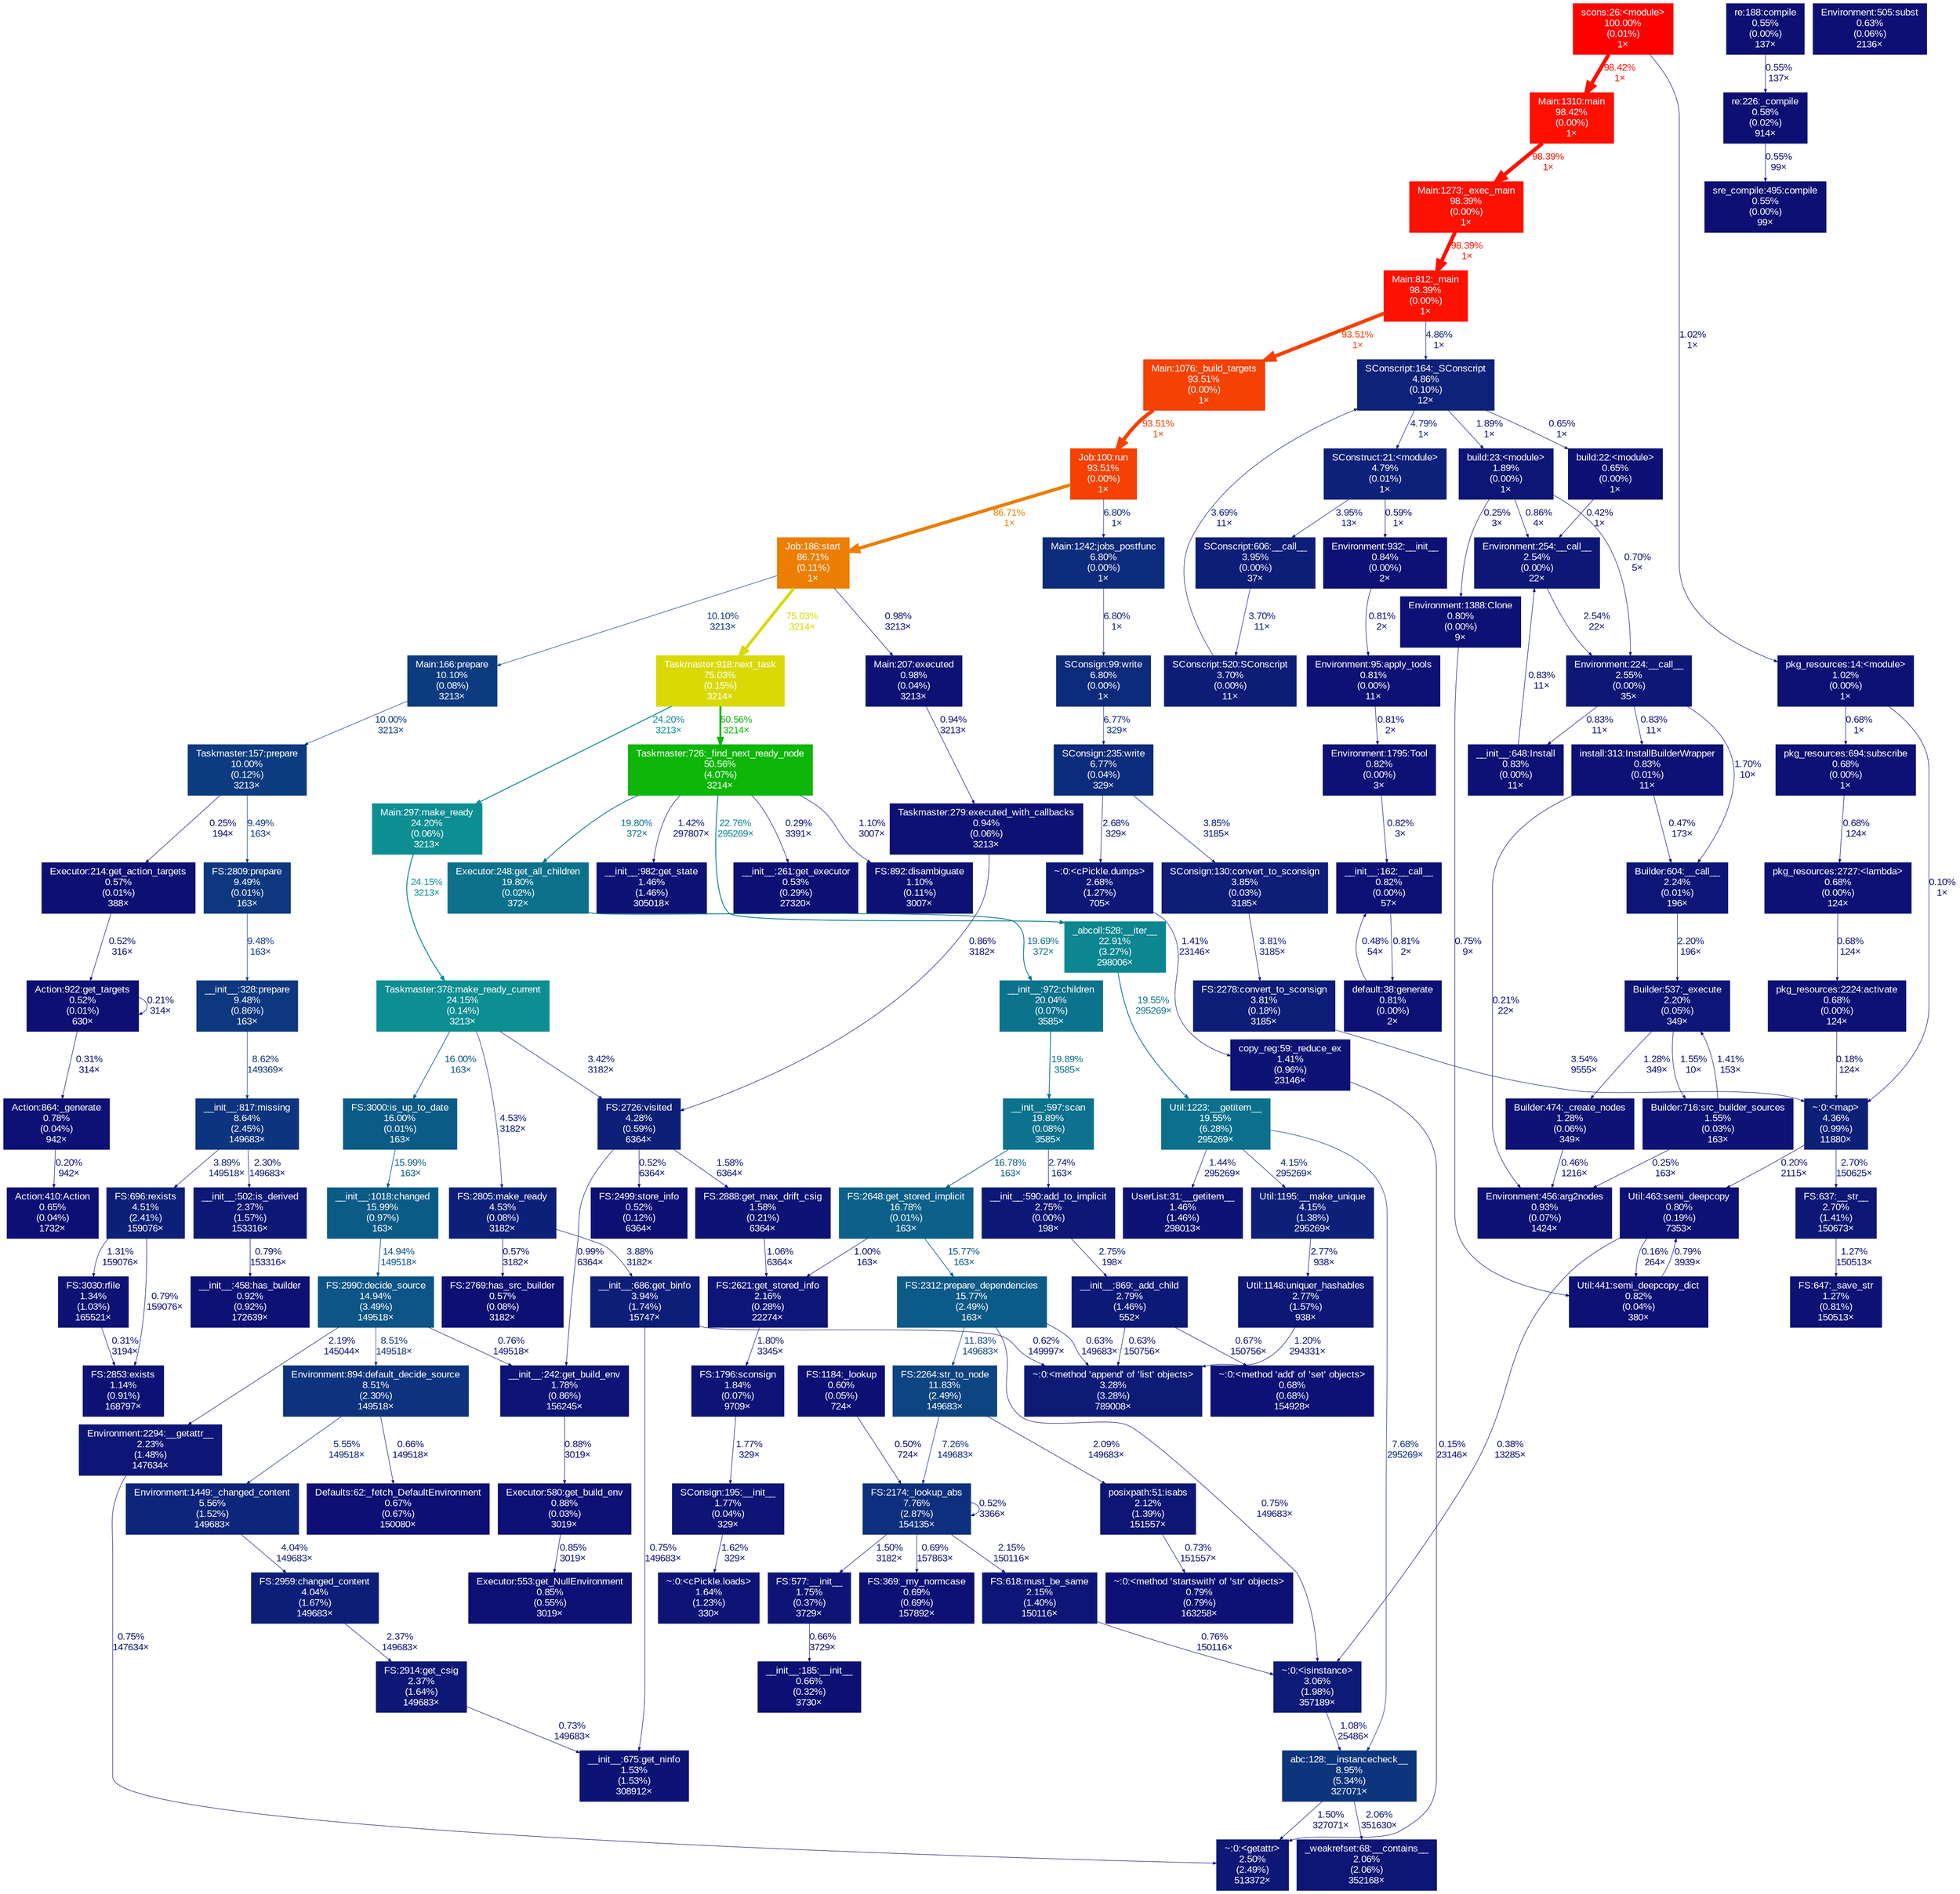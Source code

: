 digraph {
	graph [ranksep=0.25, fontname=Arial, nodesep=0.125];
	node [fontname=Arial, style=filled, height=0, width=0, shape=box, fontcolor=white];
	edge [fontname=Arial];
	0 [color="#0d2f7d", fontcolor="#ffffff", fontsize="10.00", label="FS:2174:_lookup_abs\n7.76%\n(2.87%)\n154135×"];
	0 -> 0 [color="#0d0f73", label="0.52%\n3366×", arrowsize="0.35", fontsize="10.00", fontcolor="#0d0f73", labeldistance="0.50", penwidth="0.50"];
	0 -> 337 [color="#0d1074", label="0.69%\n157863×", arrowsize="0.35", fontsize="10.00", fontcolor="#0d1074", labeldistance="0.50", penwidth="0.50"];
	0 -> 410 [color="#0d1676", label="2.15%\n150116×", arrowsize="0.35", fontsize="10.00", fontcolor="#0d1676", labeldistance="0.50", penwidth="0.50"];
	0 -> 731 [color="#0d1375", label="1.50%\n3182×", arrowsize="0.35", fontsize="10.00", fontcolor="#0d1375", labeldistance="0.50", penwidth="0.50"];
	1 [color="#0d0f74", fontcolor="#ffffff", fontsize="10.00", label="FS:1184:_lookup\n0.60%\n(0.05%)\n724×"];
	1 -> 0 [color="#0d0f73", label="0.50%\n724×", arrowsize="0.35", fontsize="10.00", fontcolor="#0d0f73", labeldistance="0.50", penwidth="0.50"];
	2 [color="#0d4482", fontcolor="#ffffff", fontsize="10.00", label="FS:2264:str_to_node\n11.83%\n(2.49%)\n149683×"];
	2 -> 0 [color="#0d2d7c", label="7.26%\n149683×", arrowsize="0.35", fontsize="10.00", fontcolor="#0d2d7c", labeldistance="0.50", penwidth="0.50"];
	2 -> 1456 [color="#0d1575", label="2.09%\n149683×", arrowsize="0.35", fontsize="10.00", fontcolor="#0d1575", labeldistance="0.50", penwidth="0.50"];
	4 [color="#0db609", fontcolor="#ffffff", fontsize="10.00", label="Taskmaster:726:_find_next_ready_node\n50.56%\n(4.07%)\n3214×"];
	4 -> 226 [color="#0d0e73", label="0.29%\n3391×", arrowsize="0.35", fontsize="10.00", fontcolor="#0d0e73", labeldistance="0.50", penwidth="0.50"];
	4 -> 848 [color="#0c8590", label="22.76%\n295269×", arrowsize="0.48", fontsize="10.00", fontcolor="#0c8590", labeldistance="0.91", penwidth="0.91"];
	4 -> 818 [color="#0c728c", label="19.80%\n372×", arrowsize="0.44", fontsize="10.00", fontcolor="#0c728c", labeldistance="0.79", penwidth="0.79"];
	4 -> 279 [color="#0d1174", label="1.10%\n3007×", arrowsize="0.35", fontsize="10.00", fontcolor="#0d1174", labeldistance="0.50", penwidth="0.50"];
	4 -> 799 [color="#0d1375", label="1.42%\n297807×", arrowsize="0.35", fontsize="10.00", fontcolor="#0d1375", labeldistance="0.50", penwidth="0.50"];
	16 [color="#0d1676", fontcolor="#ffffff", fontsize="10.00", label="Builder:537:_execute\n2.20%\n(0.05%)\n349×"];
	16 -> 197 [color="#0d1375", label="1.55%\n10×", arrowsize="0.35", fontsize="10.00", fontcolor="#0d1375", labeldistance="0.50", penwidth="0.50"];
	16 -> 18 [color="#0d1274", label="1.28%\n349×", arrowsize="0.35", fontsize="10.00", fontcolor="#0d1274", labeldistance="0.50", penwidth="0.50"];
	18 [color="#0d1274", fontcolor="#ffffff", fontsize="10.00", label="Builder:474:_create_nodes\n1.28%\n(0.06%)\n349×"];
	18 -> 209 [color="#0d0f73", label="0.46%\n1216×", arrowsize="0.35", fontsize="10.00", fontcolor="#0d0f73", labeldistance="0.50", penwidth="0.50"];
	81 [color="#fd1100", fontcolor="#ffffff", fontsize="10.00", label="Main:812:_main\n98.39%\n(0.00%)\n1×"];
	81 -> 159 [color="#0d2279", label="4.86%\n1×", arrowsize="0.35", fontsize="10.00", fontcolor="#0d2279", labeldistance="0.50", penwidth="0.50"];
	81 -> 502 [color="#f54102", label="93.51%\n1×", arrowsize="0.97", fontsize="10.00", fontcolor="#f54102", labeldistance="3.74", penwidth="3.74"];
	97 [color="#0d1074", fontcolor="#ffffff", fontsize="10.00", label="Util:463:semi_deepcopy\n0.80%\n(0.19%)\n7353×"];
	97 -> 935 [color="#0d0d73", label="0.16%\n264×", arrowsize="0.35", fontsize="10.00", fontcolor="#0d0d73", labeldistance="0.50", penwidth="0.50"];
	97 -> 395 [color="#0d0e73", label="0.38%\n13285×", arrowsize="0.35", fontsize="10.00", fontcolor="#0d0e73", labeldistance="0.50", penwidth="0.50"];
	119 [color="#fd1000", fontcolor="#ffffff", fontsize="10.00", label="Main:1310:main\n98.42%\n(0.00%)\n1×"];
	119 -> 417 [color="#fd1100", label="98.39%\n1×", arrowsize="0.99", fontsize="10.00", fontcolor="#fd1100", labeldistance="3.94", penwidth="3.94"];
	131 [color="#0d1e78", fontcolor="#ffffff", fontsize="10.00", label="__init__:686:get_binfo\n3.94%\n(1.74%)\n15747×"];
	131 -> 334 [color="#0d1074", label="0.75%\n149683×", arrowsize="0.35", fontsize="10.00", fontcolor="#0d1074", labeldistance="0.50", penwidth="0.50"];
	131 -> 1525 [color="#0d0f74", label="0.62%\n149997×", arrowsize="0.35", fontsize="10.00", fontcolor="#0d0f74", labeldistance="0.50", penwidth="0.50"];
	133 [color="#0d0f73", fontcolor="#ffffff", fontsize="10.00", label="sre_compile:495:compile\n0.55%\n(0.00%)\n99×"];
	142 [color="#0d2179", fontcolor="#ffffff", fontsize="10.00", label="SConstruct:21:<module>\n4.79%\n(0.01%)\n1×"];
	142 -> 575 [color="#0d1e78", label="3.95%\n13×", arrowsize="0.35", fontsize="10.00", fontcolor="#0d1e78", labeldistance="0.50", penwidth="0.50"];
	142 -> 582 [color="#0d0f73", label="0.59%\n1×", arrowsize="0.35", fontsize="10.00", fontcolor="#0d0f73", labeldistance="0.50", penwidth="0.50"];
	151 [color="#0d1e78", fontcolor="#ffffff", fontsize="10.00", label="FS:2959:changed_content\n4.04%\n(1.67%)\n149683×"];
	151 -> 948 [color="#0d1776", label="2.37%\n149683×", arrowsize="0.35", fontsize="10.00", fontcolor="#0d1776", labeldistance="0.50", penwidth="0.50"];
	152 [color="#0d257a", fontcolor="#ffffff", fontsize="10.00", label="Environment:1449:_changed_content\n5.56%\n(1.52%)\n149683×"];
	152 -> 151 [color="#0d1e78", label="4.04%\n149683×", arrowsize="0.35", fontsize="10.00", fontcolor="#0d1e78", labeldistance="0.50", penwidth="0.50"];
	155 [color="#0d1074", fontcolor="#ffffff", fontsize="10.00", label="__init__:162:__call__\n0.82%\n(0.00%)\n57×"];
	155 -> 1044 [color="#0d1074", label="0.81%\n2×", arrowsize="0.35", fontsize="10.00", fontcolor="#0d1074", labeldistance="0.50", penwidth="0.50"];
	159 [color="#0d2279", fontcolor="#ffffff", fontsize="10.00", label="SConscript:164:_SConscript\n4.86%\n(0.10%)\n12×"];
	159 -> 142 [color="#0d2179", label="4.79%\n1×", arrowsize="0.35", fontsize="10.00", fontcolor="#0d2179", labeldistance="0.50", penwidth="0.50"];
	159 -> 298 [color="#0d0f74", label="0.65%\n1×", arrowsize="0.35", fontsize="10.00", fontcolor="#0d0f74", labeldistance="0.50", penwidth="0.50"];
	159 -> 312 [color="#0d1575", label="1.89%\n1×", arrowsize="0.35", fontsize="10.00", fontcolor="#0d1575", labeldistance="0.50", penwidth="0.50"];
	183 [color="#0d1174", fontcolor="#ffffff", fontsize="10.00", label="__init__:458:has_builder\n0.92%\n(0.92%)\n172639×"];
	186 [color="#0c8e92", fontcolor="#ffffff", fontsize="10.00", label="Taskmaster:378:make_ready_current\n24.15%\n(0.14%)\n3213×"];
	186 -> 840 [color="#0c5b87", label="16.00%\n163×", arrowsize="0.40", fontsize="10.00", fontcolor="#0c5b87", labeldistance="0.64", penwidth="0.64"];
	186 -> 746 [color="#0d2079", label="4.53%\n3182×", arrowsize="0.35", fontsize="10.00", fontcolor="#0d2079", labeldistance="0.50", penwidth="0.50"];
	186 -> 187 [color="#0d1b77", label="3.42%\n3182×", arrowsize="0.35", fontsize="10.00", fontcolor="#0d1b77", labeldistance="0.50", penwidth="0.50"];
	187 [color="#0d1f78", fontcolor="#ffffff", fontsize="10.00", label="FS:2726:visited\n4.28%\n(0.59%)\n6364×"];
	187 -> 227 [color="#0d1174", label="0.99%\n6364×", arrowsize="0.35", fontsize="10.00", fontcolor="#0d1174", labeldistance="0.50", penwidth="0.50"];
	187 -> 625 [color="#0d1375", label="1.58%\n6364×", arrowsize="0.35", fontsize="10.00", fontcolor="#0d1375", labeldistance="0.50", penwidth="0.50"];
	187 -> 668 [color="#0d0f73", label="0.52%\n6364×", arrowsize="0.35", fontsize="10.00", fontcolor="#0d0f73", labeldistance="0.50", penwidth="0.50"];
	188 [color="#0c728d", fontcolor="#ffffff", fontsize="10.00", label="__init__:597:scan\n19.89%\n(0.08%)\n3585×"];
	188 -> 682 [color="#0c6089", label="16.78%\n163×", arrowsize="0.41", fontsize="10.00", fontcolor="#0c6089", labeldistance="0.67", penwidth="0.67"];
	188 -> 854 [color="#0d1876", label="2.74%\n163×", arrowsize="0.35", fontsize="10.00", fontcolor="#0d1876", labeldistance="0.50", penwidth="0.50"];
	189 [color="#0d1776", fontcolor="#ffffff", fontsize="10.00", label="__init__:502:is_derived\n2.37%\n(1.57%)\n153316×"];
	189 -> 183 [color="#0d1074", label="0.79%\n153316×", arrowsize="0.35", fontsize="10.00", fontcolor="#0d1074", labeldistance="0.50", penwidth="0.50"];
	190 [color="#0c5b87", fontcolor="#ffffff", fontsize="10.00", label="__init__:1018:changed\n15.99%\n(0.97%)\n163×"];
	190 -> 268 [color="#0c5586", label="14.94%\n149518×", arrowsize="0.39", fontsize="10.00", fontcolor="#0c5586", labeldistance="0.60", penwidth="0.60"];
	191 [color="#0d1174", fontcolor="#ffffff", fontsize="10.00", label="Main:207:executed\n0.98%\n(0.04%)\n3213×"];
	191 -> 759 [color="#0d1174", label="0.94%\n3213×", arrowsize="0.35", fontsize="10.00", fontcolor="#0d1174", labeldistance="0.50", penwidth="0.50"];
	197 [color="#0d1375", fontcolor="#ffffff", fontsize="10.00", label="Builder:716:src_builder_sources\n1.55%\n(0.03%)\n163×"];
	197 -> 16 [color="#0d1375", label="1.41%\n153×", arrowsize="0.35", fontsize="10.00", fontcolor="#0d1375", labeldistance="0.50", penwidth="0.50"];
	197 -> 209 [color="#0d0e73", label="0.25%\n163×", arrowsize="0.35", fontsize="10.00", fontcolor="#0d0e73", labeldistance="0.50", penwidth="0.50"];
	198 [color="#0c738d", fontcolor="#ffffff", fontsize="10.00", label="__init__:972:children\n20.04%\n(0.07%)\n3585×"];
	198 -> 188 [color="#0c728d", label="19.89%\n3585×", arrowsize="0.45", fontsize="10.00", fontcolor="#0c728d", labeldistance="0.80", penwidth="0.80"];
	201 [color="#0d2078", fontcolor="#ffffff", fontsize="10.00", label="~:0:<map>\n4.36%\n(0.99%)\n11880×"];
	201 -> 97 [color="#0d0e73", label="0.20%\n2115×", arrowsize="0.35", fontsize="10.00", fontcolor="#0d0e73", labeldistance="0.50", penwidth="0.50"];
	201 -> 555 [color="#0d1876", label="2.70%\n150625×", arrowsize="0.35", fontsize="10.00", fontcolor="#0d1876", labeldistance="0.50", penwidth="0.50"];
	208 [color="#0d1074", fontcolor="#ffffff", fontsize="10.00", label="install:313:InstallBuilderWrapper\n0.83%\n(0.01%)\n11×"];
	208 -> 209 [color="#0d0e73", label="0.21%\n22×", arrowsize="0.35", fontsize="10.00", fontcolor="#0d0e73", labeldistance="0.50", penwidth="0.50"];
	208 -> 700 [color="#0d0f73", label="0.47%\n173×", arrowsize="0.35", fontsize="10.00", fontcolor="#0d0f73", labeldistance="0.50", penwidth="0.50"];
	209 [color="#0d1174", fontcolor="#ffffff", fontsize="10.00", label="Environment:456:arg2nodes\n0.93%\n(0.07%)\n1424×"];
	225 [color="#0d1174", fontcolor="#ffffff", fontsize="10.00", label="pkg_resources:14:<module>\n1.02%\n(0.00%)\n1×"];
	225 -> 201 [color="#0d0d73", label="0.10%\n1×", arrowsize="0.35", fontsize="10.00", fontcolor="#0d0d73", labeldistance="0.50", penwidth="0.50"];
	225 -> 466 [color="#0d1074", label="0.68%\n1×", arrowsize="0.35", fontsize="10.00", fontcolor="#0d1074", labeldistance="0.50", penwidth="0.50"];
	226 [color="#0d0f73", fontcolor="#ffffff", fontsize="10.00", label="__init__:261:get_executor\n0.53%\n(0.29%)\n27320×"];
	227 [color="#0d1475", fontcolor="#ffffff", fontsize="10.00", label="__init__:242:get_build_env\n1.78%\n(0.86%)\n156245×"];
	227 -> 733 [color="#0d1074", label="0.88%\n3019×", arrowsize="0.35", fontsize="10.00", fontcolor="#0d1074", labeldistance="0.50", penwidth="0.50"];
	229 [color="#dad906", fontcolor="#ffffff", fontsize="10.00", label="Taskmaster:918:next_task\n75.03%\n(0.15%)\n3214×"];
	229 -> 4 [color="#0db609", label="50.56%\n3214×", arrowsize="0.71", fontsize="10.00", fontcolor="#0db609", labeldistance="2.02", penwidth="2.02"];
	229 -> 1403 [color="#0c8e92", label="24.20%\n3213×", arrowsize="0.49", fontsize="10.00", fontcolor="#0c8e92", labeldistance="0.97", penwidth="0.97"];
	231 [color="#0d3b80", fontcolor="#ffffff", fontsize="10.00", label="Taskmaster:157:prepare\n10.00%\n(0.12%)\n3213×"];
	231 -> 788 [color="#0d387f", label="9.49%\n163×", arrowsize="0.35", fontsize="10.00", fontcolor="#0d387f", labeldistance="0.50", penwidth="0.50"];
	231 -> 905 [color="#0d0e73", label="0.25%\n194×", arrowsize="0.35", fontsize="10.00", fontcolor="#0d0e73", labeldistance="0.50", penwidth="0.50"];
	268 [color="#0c5586", fontcolor="#ffffff", fontsize="10.00", label="FS:2990:decide_source\n14.94%\n(3.49%)\n149518×"];
	268 -> 571 [color="#0d1676", label="2.19%\n145044×", arrowsize="0.35", fontsize="10.00", fontcolor="#0d1676", labeldistance="0.50", penwidth="0.50"];
	268 -> 227 [color="#0d1074", label="0.76%\n149518×", arrowsize="0.35", fontsize="10.00", fontcolor="#0d1074", labeldistance="0.50", penwidth="0.50"];
	268 -> 1006 [color="#0d337e", label="8.51%\n149518×", arrowsize="0.35", fontsize="10.00", fontcolor="#0d337e", labeldistance="0.50", penwidth="0.50"];
	270 [color="#ff0000", fontcolor="#ffffff", fontsize="10.00", label="scons:26:<module>\n100.00%\n(0.01%)\n1×"];
	270 -> 225 [color="#0d1174", label="1.02%\n1×", arrowsize="0.35", fontsize="10.00", fontcolor="#0d1174", labeldistance="0.50", penwidth="0.50"];
	270 -> 119 [color="#fd1000", label="98.42%\n1×", arrowsize="0.99", fontsize="10.00", fontcolor="#fd1000", labeldistance="3.94", penwidth="3.94"];
	279 [color="#0d1174", fontcolor="#ffffff", fontsize="10.00", label="FS:892:disambiguate\n1.10%\n(0.11%)\n3007×"];
	293 [color="#0d0f74", fontcolor="#ffffff", fontsize="10.00", label="__init__:185:__init__\n0.66%\n(0.32%)\n3730×"];
	296 [color="#0d0f74", fontcolor="#ffffff", fontsize="10.00", label="Environment:505:subst\n0.63%\n(0.06%)\n2136×"];
	297 [color="#0d1074", fontcolor="#ffffff", fontsize="10.00", label="Environment:1795:Tool\n0.82%\n(0.00%)\n3×"];
	297 -> 155 [color="#0d1074", label="0.82%\n3×", arrowsize="0.35", fontsize="10.00", fontcolor="#0d1074", labeldistance="0.50", penwidth="0.50"];
	298 [color="#0d0f74", fontcolor="#ffffff", fontsize="10.00", label="build:22:<module>\n0.65%\n(0.00%)\n1×"];
	298 -> 705 [color="#0d0e73", label="0.42%\n1×", arrowsize="0.35", fontsize="10.00", fontcolor="#0d0e73", labeldistance="0.50", penwidth="0.50"];
	312 [color="#0d1575", fontcolor="#ffffff", fontsize="10.00", label="build:23:<module>\n1.89%\n(0.00%)\n1×"];
	312 -> 576 [color="#0d0e73", label="0.25%\n3×", arrowsize="0.35", fontsize="10.00", fontcolor="#0d0e73", labeldistance="0.50", penwidth="0.50"];
	312 -> 705 [color="#0d1074", label="0.86%\n4×", arrowsize="0.35", fontsize="10.00", fontcolor="#0d1074", labeldistance="0.50", penwidth="0.50"];
	312 -> 724 [color="#0d1074", label="0.70%\n5×", arrowsize="0.35", fontsize="10.00", fontcolor="#0d1074", labeldistance="0.50", penwidth="0.50"];
	319 [color="#eb7e03", fontcolor="#ffffff", fontsize="10.00", label="Job:186:start\n86.71%\n(0.11%)\n1×"];
	319 -> 229 [color="#dad906", label="75.03%\n3214×", arrowsize="0.87", fontsize="10.00", fontcolor="#dad906", labeldistance="3.00", penwidth="3.00"];
	319 -> 1307 [color="#0d3b80", label="10.10%\n3213×", arrowsize="0.35", fontsize="10.00", fontcolor="#0d3b80", labeldistance="0.50", penwidth="0.50"];
	319 -> 191 [color="#0d1174", label="0.98%\n3213×", arrowsize="0.35", fontsize="10.00", fontcolor="#0d1174", labeldistance="0.50", penwidth="0.50"];
	334 [color="#0d1375", fontcolor="#ffffff", fontsize="10.00", label="__init__:675:get_ninfo\n1.53%\n(1.53%)\n308912×"];
	337 [color="#0d1074", fontcolor="#ffffff", fontsize="10.00", label="FS:369:_my_normcase\n0.69%\n(0.69%)\n157892×"];
	366 [color="#0d1d77", fontcolor="#ffffff", fontsize="10.00", label="SConscript:520:SConscript\n3.70%\n(0.00%)\n11×"];
	366 -> 159 [color="#0d1c77", label="3.69%\n11×", arrowsize="0.35", fontsize="10.00", fontcolor="#0d1c77", labeldistance="0.50", penwidth="0.50"];
	395 [color="#0d1a77", fontcolor="#ffffff", fontsize="10.00", label="~:0:<isinstance>\n3.06%\n(1.98%)\n357189×"];
	395 -> 566 [color="#0d1174", label="1.08%\n25486×", arrowsize="0.35", fontsize="10.00", fontcolor="#0d1174", labeldistance="0.50", penwidth="0.50"];
	410 [color="#0d1676", fontcolor="#ffffff", fontsize="10.00", label="FS:618:must_be_same\n2.15%\n(1.40%)\n150116×"];
	410 -> 395 [color="#0d1074", label="0.76%\n150116×", arrowsize="0.35", fontsize="10.00", fontcolor="#0d1074", labeldistance="0.50", penwidth="0.50"];
	415 [color="#0d0f73", fontcolor="#ffffff", fontsize="10.00", label="re:226:_compile\n0.58%\n(0.02%)\n914×"];
	415 -> 133 [color="#0d0f73", label="0.55%\n99×", arrowsize="0.35", fontsize="10.00", fontcolor="#0d0f73", labeldistance="0.50", penwidth="0.50"];
	416 [color="#0d1475", fontcolor="#ffffff", fontsize="10.00", label="SConsign:195:__init__\n1.77%\n(0.04%)\n329×"];
	416 -> 1203 [color="#0d1375", label="1.62%\n329×", arrowsize="0.35", fontsize="10.00", fontcolor="#0d1375", labeldistance="0.50", penwidth="0.50"];
	417 [color="#fd1100", fontcolor="#ffffff", fontsize="10.00", label="Main:1273:_exec_main\n98.39%\n(0.00%)\n1×"];
	417 -> 81 [color="#fd1100", label="98.39%\n1×", arrowsize="0.99", fontsize="10.00", fontcolor="#fd1100", labeldistance="3.94", penwidth="3.94"];
	421 [color="#0c5a87", fontcolor="#ffffff", fontsize="10.00", label="FS:2312:prepare_dependencies\n15.77%\n(2.49%)\n163×"];
	421 -> 2 [color="#0d4482", label="11.83%\n149683×", arrowsize="0.35", fontsize="10.00", fontcolor="#0d4482", labeldistance="0.50", penwidth="0.50"];
	421 -> 395 [color="#0d1074", label="0.75%\n149683×", arrowsize="0.35", fontsize="10.00", fontcolor="#0d1074", labeldistance="0.50", penwidth="0.50"];
	421 -> 1525 [color="#0d0f74", label="0.63%\n149683×", arrowsize="0.35", fontsize="10.00", fontcolor="#0d0f74", labeldistance="0.50", penwidth="0.50"];
	426 [color="#0d1074", fontcolor="#ffffff", fontsize="10.00", label="Environment:95:apply_tools\n0.81%\n(0.00%)\n11×"];
	426 -> 297 [color="#0d1074", label="0.81%\n2×", arrowsize="0.35", fontsize="10.00", fontcolor="#0d1074", labeldistance="0.50", penwidth="0.50"];
	427 [color="#0d1676", fontcolor="#ffffff", fontsize="10.00", label="FS:2621:get_stored_info\n2.16%\n(0.28%)\n22274×"];
	427 -> 1207 [color="#0d1475", label="1.80%\n3345×", arrowsize="0.35", fontsize="10.00", fontcolor="#0d1475", labeldistance="0.50", penwidth="0.50"];
	432 [color="#0d1776", fontcolor="#ffffff", fontsize="10.00", label="~:0:<getattr>\n2.50%\n(2.49%)\n513372×"];
	466 [color="#0d1074", fontcolor="#ffffff", fontsize="10.00", label="pkg_resources:694:subscribe\n0.68%\n(0.00%)\n1×"];
	466 -> 973 [color="#0d1074", label="0.68%\n124×", arrowsize="0.35", fontsize="10.00", fontcolor="#0d1074", labeldistance="0.50", penwidth="0.50"];
	502 [color="#f54102", fontcolor="#ffffff", fontsize="10.00", label="Main:1076:_build_targets\n93.51%\n(0.00%)\n1×"];
	502 -> 966 [color="#f54102", label="93.51%\n1×", arrowsize="0.97", fontsize="10.00", fontcolor="#f54102", labeldistance="3.74", penwidth="3.74"];
	511 [color="#0d347e", fontcolor="#ffffff", fontsize="10.00", label="__init__:817:missing\n8.64%\n(2.45%)\n149683×"];
	511 -> 189 [color="#0d1676", label="2.30%\n149683×", arrowsize="0.35", fontsize="10.00", fontcolor="#0d1676", labeldistance="0.50", penwidth="0.50"];
	511 -> 958 [color="#0d1d78", label="3.89%\n149518×", arrowsize="0.35", fontsize="10.00", fontcolor="#0d1d78", labeldistance="0.50", penwidth="0.50"];
	533 [color="#0d1d78", fontcolor="#ffffff", fontsize="10.00", label="FS:2278:convert_to_sconsign\n3.81%\n(0.18%)\n3185×"];
	533 -> 201 [color="#0d1c77", label="3.54%\n9555×", arrowsize="0.35", fontsize="10.00", fontcolor="#0d1c77", labeldistance="0.50", penwidth="0.50"];
	537 [color="#0d1074", fontcolor="#ffffff", fontsize="10.00", label="pkg_resources:2224:activate\n0.68%\n(0.00%)\n124×"];
	537 -> 201 [color="#0d0e73", label="0.18%\n124×", arrowsize="0.35", fontsize="10.00", fontcolor="#0d0e73", labeldistance="0.50", penwidth="0.50"];
	555 [color="#0d1876", fontcolor="#ffffff", fontsize="10.00", label="FS:637:__str__\n2.70%\n(1.41%)\n150673×"];
	555 -> 752 [color="#0d1274", label="1.27%\n150513×", arrowsize="0.35", fontsize="10.00", fontcolor="#0d1274", labeldistance="0.50", penwidth="0.50"];
	556 [color="#0d1d78", fontcolor="#ffffff", fontsize="10.00", label="SConsign:130:convert_to_sconsign\n3.85%\n(0.03%)\n3185×"];
	556 -> 533 [color="#0d1d78", label="3.81%\n3185×", arrowsize="0.35", fontsize="10.00", fontcolor="#0d1d78", labeldistance="0.50", penwidth="0.50"];
	557 [color="#0d2b7b", fontcolor="#ffffff", fontsize="10.00", label="SConsign:235:write\n6.77%\n(0.04%)\n329×"];
	557 -> 1219 [color="#0d1876", label="2.68%\n329×", arrowsize="0.35", fontsize="10.00", fontcolor="#0d1876", labeldistance="0.50", penwidth="0.50"];
	557 -> 556 [color="#0d1d78", label="3.85%\n3185×", arrowsize="0.35", fontsize="10.00", fontcolor="#0d1d78", labeldistance="0.50", penwidth="0.50"];
	562 [color="#0d1375", fontcolor="#ffffff", fontsize="10.00", label="copy_reg:59:_reduce_ex\n1.41%\n(0.96%)\n23146×"];
	562 -> 432 [color="#0d0d73", label="0.15%\n23146×", arrowsize="0.35", fontsize="10.00", fontcolor="#0d0d73", labeldistance="0.50", penwidth="0.50"];
	566 [color="#0d357e", fontcolor="#ffffff", fontsize="10.00", label="abc:128:__instancecheck__\n8.95%\n(5.34%)\n327071×"];
	566 -> 432 [color="#0d1375", label="1.50%\n327071×", arrowsize="0.35", fontsize="10.00", fontcolor="#0d1375", labeldistance="0.50", penwidth="0.50"];
	566 -> 1573 [color="#0d1575", label="2.06%\n351630×", arrowsize="0.35", fontsize="10.00", fontcolor="#0d1575", labeldistance="0.50", penwidth="0.50"];
	571 [color="#0d1676", fontcolor="#ffffff", fontsize="10.00", label="Environment:2294:__getattr__\n2.23%\n(1.48%)\n147634×"];
	571 -> 432 [color="#0d1074", label="0.75%\n147634×", arrowsize="0.35", fontsize="10.00", fontcolor="#0d1074", labeldistance="0.50", penwidth="0.50"];
	575 [color="#0d1e78", fontcolor="#ffffff", fontsize="10.00", label="SConscript:606:__call__\n3.95%\n(0.00%)\n37×"];
	575 -> 366 [color="#0d1d77", label="3.70%\n11×", arrowsize="0.35", fontsize="10.00", fontcolor="#0d1d77", labeldistance="0.50", penwidth="0.50"];
	576 [color="#0d1074", fontcolor="#ffffff", fontsize="10.00", label="Environment:1388:Clone\n0.80%\n(0.00%)\n9×"];
	576 -> 935 [color="#0d1074", label="0.75%\n9×", arrowsize="0.35", fontsize="10.00", fontcolor="#0d1074", labeldistance="0.50", penwidth="0.50"];
	582 [color="#0d1074", fontcolor="#ffffff", fontsize="10.00", label="Environment:932:__init__\n0.84%\n(0.00%)\n2×"];
	582 -> 426 [color="#0d1074", label="0.81%\n2×", arrowsize="0.35", fontsize="10.00", fontcolor="#0d1074", labeldistance="0.50", penwidth="0.50"];
	586 [color="#0d2b7b", fontcolor="#ffffff", fontsize="10.00", label="SConsign:99:write\n6.80%\n(0.00%)\n1×"];
	586 -> 557 [color="#0d2b7b", label="6.77%\n329×", arrowsize="0.35", fontsize="10.00", fontcolor="#0d2b7b", labeldistance="0.50", penwidth="0.50"];
	625 [color="#0d1375", fontcolor="#ffffff", fontsize="10.00", label="FS:2888:get_max_drift_csig\n1.58%\n(0.21%)\n6364×"];
	625 -> 427 [color="#0d1174", label="1.06%\n6364×", arrowsize="0.35", fontsize="10.00", fontcolor="#0d1174", labeldistance="0.50", penwidth="0.50"];
	641 [color="#0d0f74", fontcolor="#ffffff", fontsize="10.00", label="Action:410:Action\n0.65%\n(0.04%)\n1732×"];
	668 [color="#0d0f73", fontcolor="#ffffff", fontsize="10.00", label="FS:2499:store_info\n0.52%\n(0.12%)\n6364×"];
	682 [color="#0c6089", fontcolor="#ffffff", fontsize="10.00", label="FS:2648:get_stored_implicit\n16.78%\n(0.01%)\n163×"];
	682 -> 427 [color="#0d1174", label="1.00%\n163×", arrowsize="0.35", fontsize="10.00", fontcolor="#0d1174", labeldistance="0.50", penwidth="0.50"];
	682 -> 421 [color="#0c5a87", label="15.77%\n163×", arrowsize="0.40", fontsize="10.00", fontcolor="#0c5a87", labeldistance="0.63", penwidth="0.63"];
	700 [color="#0d1676", fontcolor="#ffffff", fontsize="10.00", label="Builder:604:__call__\n2.24%\n(0.01%)\n196×"];
	700 -> 16 [color="#0d1676", label="2.20%\n196×", arrowsize="0.35", fontsize="10.00", fontcolor="#0d1676", labeldistance="0.50", penwidth="0.50"];
	705 [color="#0d1776", fontcolor="#ffffff", fontsize="10.00", label="Environment:254:__call__\n2.54%\n(0.00%)\n22×"];
	705 -> 724 [color="#0d1776", label="2.54%\n22×", arrowsize="0.35", fontsize="10.00", fontcolor="#0d1776", labeldistance="0.50", penwidth="0.50"];
	706 [color="#0d1074", fontcolor="#ffffff", fontsize="10.00", label="Action:864:_generate\n0.78%\n(0.04%)\n942×"];
	706 -> 641 [color="#0d0e73", label="0.20%\n942×", arrowsize="0.35", fontsize="10.00", fontcolor="#0d0e73", labeldistance="0.50", penwidth="0.50"];
	715 [color="#0d1876", fontcolor="#ffffff", fontsize="10.00", label="Util:1148:uniquer_hashables\n2.77%\n(1.57%)\n938×"];
	715 -> 1525 [color="#0d1274", label="1.20%\n294331×", arrowsize="0.35", fontsize="10.00", fontcolor="#0d1274", labeldistance="0.50", penwidth="0.50"];
	716 [color="#0d1f78", fontcolor="#ffffff", fontsize="10.00", label="Util:1195:__make_unique\n4.15%\n(1.38%)\n295269×"];
	716 -> 715 [color="#0d1876", label="2.77%\n938×", arrowsize="0.35", fontsize="10.00", fontcolor="#0d1876", labeldistance="0.50", penwidth="0.50"];
	723 [color="#0d1074", fontcolor="#ffffff", fontsize="10.00", label="__init__:648:Install\n0.83%\n(0.00%)\n11×"];
	723 -> 705 [color="#0d1074", label="0.83%\n11×", arrowsize="0.35", fontsize="10.00", fontcolor="#0d1074", labeldistance="0.50", penwidth="0.50"];
	724 [color="#0d1776", fontcolor="#ffffff", fontsize="10.00", label="Environment:224:__call__\n2.55%\n(0.00%)\n35×"];
	724 -> 208 [color="#0d1074", label="0.83%\n11×", arrowsize="0.35", fontsize="10.00", fontcolor="#0d1074", labeldistance="0.50", penwidth="0.50"];
	724 -> 723 [color="#0d1074", label="0.83%\n11×", arrowsize="0.35", fontsize="10.00", fontcolor="#0d1074", labeldistance="0.50", penwidth="0.50"];
	724 -> 700 [color="#0d1475", label="1.70%\n10×", arrowsize="0.35", fontsize="10.00", fontcolor="#0d1475", labeldistance="0.50", penwidth="0.50"];
	731 [color="#0d1475", fontcolor="#ffffff", fontsize="10.00", label="FS:577:__init__\n1.75%\n(0.37%)\n3729×"];
	731 -> 293 [color="#0d0f74", label="0.66%\n3729×", arrowsize="0.35", fontsize="10.00", fontcolor="#0d0f74", labeldistance="0.50", penwidth="0.50"];
	733 [color="#0d1074", fontcolor="#ffffff", fontsize="10.00", label="Executor:580:get_build_env\n0.88%\n(0.03%)\n3019×"];
	733 -> 778 [color="#0d1074", label="0.85%\n3019×", arrowsize="0.35", fontsize="10.00", fontcolor="#0d1074", labeldistance="0.50", penwidth="0.50"];
	738 [color="#0d0f73", fontcolor="#ffffff", fontsize="10.00", label="Action:922:get_targets\n0.52%\n(0.01%)\n630×"];
	738 -> 738 [color="#0d0e73", label="0.21%\n314×", arrowsize="0.35", fontsize="10.00", fontcolor="#0d0e73", labeldistance="0.50", penwidth="0.50"];
	738 -> 706 [color="#0d0e73", label="0.31%\n314×", arrowsize="0.35", fontsize="10.00", fontcolor="#0d0e73", labeldistance="0.50", penwidth="0.50"];
	745 [color="#0d0f73", fontcolor="#ffffff", fontsize="10.00", label="FS:2769:has_src_builder\n0.57%\n(0.08%)\n3182×"];
	746 [color="#0d2079", fontcolor="#ffffff", fontsize="10.00", label="FS:2805:make_ready\n4.53%\n(0.08%)\n3182×"];
	746 -> 745 [color="#0d0f73", label="0.57%\n3182×", arrowsize="0.35", fontsize="10.00", fontcolor="#0d0f73", labeldistance="0.50", penwidth="0.50"];
	746 -> 131 [color="#0d1d78", label="3.88%\n3182×", arrowsize="0.35", fontsize="10.00", fontcolor="#0d1d78", labeldistance="0.50", penwidth="0.50"];
	752 [color="#0d1274", fontcolor="#ffffff", fontsize="10.00", label="FS:647:_save_str\n1.27%\n(0.81%)\n150513×"];
	759 [color="#0d1174", fontcolor="#ffffff", fontsize="10.00", label="Taskmaster:279:executed_with_callbacks\n0.94%\n(0.06%)\n3213×"];
	759 -> 187 [color="#0d1074", label="0.86%\n3182×", arrowsize="0.35", fontsize="10.00", fontcolor="#0d1074", labeldistance="0.50", penwidth="0.50"];
	778 [color="#0d1074", fontcolor="#ffffff", fontsize="10.00", label="Executor:553:get_NullEnvironment\n0.85%\n(0.55%)\n3019×"];
	787 [color="#0d387f", fontcolor="#ffffff", fontsize="10.00", label="__init__:328:prepare\n9.48%\n(0.86%)\n163×"];
	787 -> 511 [color="#0d347e", label="8.62%\n149369×", arrowsize="0.35", fontsize="10.00", fontcolor="#0d347e", labeldistance="0.50", penwidth="0.50"];
	788 [color="#0d387f", fontcolor="#ffffff", fontsize="10.00", label="FS:2809:prepare\n9.49%\n(0.01%)\n163×"];
	788 -> 787 [color="#0d387f", label="9.48%\n163×", arrowsize="0.35", fontsize="10.00", fontcolor="#0d387f", labeldistance="0.50", penwidth="0.50"];
	799 [color="#0d1375", fontcolor="#ffffff", fontsize="10.00", label="__init__:982:get_state\n1.46%\n(1.46%)\n305018×"];
	818 [color="#0c728c", fontcolor="#ffffff", fontsize="10.00", label="Executor:248:get_all_children\n19.80%\n(0.02%)\n372×"];
	818 -> 198 [color="#0c718c", label="19.69%\n372×", arrowsize="0.44", fontsize="10.00", fontcolor="#0c718c", labeldistance="0.79", penwidth="0.79"];
	840 [color="#0c5b87", fontcolor="#ffffff", fontsize="10.00", label="FS:3000:is_up_to_date\n16.00%\n(0.01%)\n163×"];
	840 -> 190 [color="#0c5b87", label="15.99%\n163×", arrowsize="0.40", fontsize="10.00", fontcolor="#0c5b87", labeldistance="0.64", penwidth="0.64"];
	848 [color="#0c8691", fontcolor="#ffffff", fontsize="10.00", label="_abcoll:528:__iter__\n22.91%\n(3.27%)\n298006×"];
	848 -> 1037 [color="#0c708c", label="19.55%\n295269×", arrowsize="0.44", fontsize="10.00", fontcolor="#0c708c", labeldistance="0.78", penwidth="0.78"];
	854 [color="#0d1876", fontcolor="#ffffff", fontsize="10.00", label="__init__:590:add_to_implicit\n2.75%\n(0.00%)\n198×"];
	854 -> 1020 [color="#0d1876", label="2.75%\n198×", arrowsize="0.35", fontsize="10.00", fontcolor="#0d1876", labeldistance="0.50", penwidth="0.50"];
	876 [color="#0d2b7b", fontcolor="#ffffff", fontsize="10.00", label="Main:1242:jobs_postfunc\n6.80%\n(0.00%)\n1×"];
	876 -> 586 [color="#0d2b7b", label="6.80%\n1×", arrowsize="0.35", fontsize="10.00", fontcolor="#0d2b7b", labeldistance="0.50", penwidth="0.50"];
	905 [color="#0d0f73", fontcolor="#ffffff", fontsize="10.00", label="Executor:214:get_action_targets\n0.57%\n(0.01%)\n388×"];
	905 -> 738 [color="#0d0f73", label="0.52%\n316×", arrowsize="0.35", fontsize="10.00", fontcolor="#0d0f73", labeldistance="0.50", penwidth="0.50"];
	935 [color="#0d1074", fontcolor="#ffffff", fontsize="10.00", label="Util:441:semi_deepcopy_dict\n0.82%\n(0.04%)\n380×"];
	935 -> 97 [color="#0d1074", label="0.79%\n3939×", arrowsize="0.35", fontsize="10.00", fontcolor="#0d1074", labeldistance="0.50", penwidth="0.50"];
	948 [color="#0d1776", fontcolor="#ffffff", fontsize="10.00", label="FS:2914:get_csig\n2.37%\n(1.64%)\n149683×"];
	948 -> 334 [color="#0d1074", label="0.73%\n149683×", arrowsize="0.35", fontsize="10.00", fontcolor="#0d1074", labeldistance="0.50", penwidth="0.50"];
	956 [color="#0d1274", fontcolor="#ffffff", fontsize="10.00", label="FS:3030:rfile\n1.34%\n(1.03%)\n165521×"];
	956 -> 1033 [color="#0d0e73", label="0.31%\n3194×", arrowsize="0.35", fontsize="10.00", fontcolor="#0d0e73", labeldistance="0.50", penwidth="0.50"];
	958 [color="#0d2079", fontcolor="#ffffff", fontsize="10.00", label="FS:696:rexists\n4.51%\n(2.41%)\n159076×"];
	958 -> 1033 [color="#0d1074", label="0.79%\n159076×", arrowsize="0.35", fontsize="10.00", fontcolor="#0d1074", labeldistance="0.50", penwidth="0.50"];
	958 -> 956 [color="#0d1274", label="1.31%\n159076×", arrowsize="0.35", fontsize="10.00", fontcolor="#0d1274", labeldistance="0.50", penwidth="0.50"];
	966 [color="#f54102", fontcolor="#ffffff", fontsize="10.00", label="Job:100:run\n93.51%\n(0.00%)\n1×"];
	966 -> 876 [color="#0d2b7b", label="6.80%\n1×", arrowsize="0.35", fontsize="10.00", fontcolor="#0d2b7b", labeldistance="0.50", penwidth="0.50"];
	966 -> 319 [color="#eb7e03", label="86.71%\n1×", arrowsize="0.93", fontsize="10.00", fontcolor="#eb7e03", labeldistance="3.47", penwidth="3.47"];
	973 [color="#0d1074", fontcolor="#ffffff", fontsize="10.00", label="pkg_resources:2727:<lambda>\n0.68%\n(0.00%)\n124×"];
	973 -> 537 [color="#0d1074", label="0.68%\n124×", arrowsize="0.35", fontsize="10.00", fontcolor="#0d1074", labeldistance="0.50", penwidth="0.50"];
	1006 [color="#0d337e", fontcolor="#ffffff", fontsize="10.00", label="Environment:894:default_decide_source\n8.51%\n(2.30%)\n149518×"];
	1006 -> 152 [color="#0d257a", label="5.55%\n149518×", arrowsize="0.35", fontsize="10.00", fontcolor="#0d257a", labeldistance="0.50", penwidth="0.50"];
	1006 -> 1436 [color="#0d0f74", label="0.66%\n149518×", arrowsize="0.35", fontsize="10.00", fontcolor="#0d0f74", labeldistance="0.50", penwidth="0.50"];
	1020 [color="#0d1976", fontcolor="#ffffff", fontsize="10.00", label="__init__:869:_add_child\n2.79%\n(1.46%)\n552×"];
	1020 -> 1514 [color="#0d0f74", label="0.67%\n150756×", arrowsize="0.35", fontsize="10.00", fontcolor="#0d0f74", labeldistance="0.50", penwidth="0.50"];
	1020 -> 1525 [color="#0d0f74", label="0.63%\n150756×", arrowsize="0.35", fontsize="10.00", fontcolor="#0d0f74", labeldistance="0.50", penwidth="0.50"];
	1033 [color="#0d1174", fontcolor="#ffffff", fontsize="10.00", label="FS:2853:exists\n1.14%\n(0.91%)\n168797×"];
	1037 [color="#0c708c", fontcolor="#ffffff", fontsize="10.00", label="Util:1223:__getitem__\n19.55%\n(6.28%)\n295269×"];
	1037 -> 1490 [color="#0d1375", label="1.44%\n295269×", arrowsize="0.35", fontsize="10.00", fontcolor="#0d1375", labeldistance="0.50", penwidth="0.50"];
	1037 -> 716 [color="#0d1f78", label="4.15%\n295269×", arrowsize="0.35", fontsize="10.00", fontcolor="#0d1f78", labeldistance="0.50", penwidth="0.50"];
	1037 -> 566 [color="#0d2f7d", label="7.68%\n295269×", arrowsize="0.35", fontsize="10.00", fontcolor="#0d2f7d", labeldistance="0.50", penwidth="0.50"];
	1044 [color="#0d1074", fontcolor="#ffffff", fontsize="10.00", label="default:38:generate\n0.81%\n(0.00%)\n2×"];
	1044 -> 155 [color="#0d0f73", label="0.48%\n54×", arrowsize="0.35", fontsize="10.00", fontcolor="#0d0f73", labeldistance="0.50", penwidth="0.50"];
	1085 [color="#0d0f73", fontcolor="#ffffff", fontsize="10.00", label="re:188:compile\n0.55%\n(0.00%)\n137×"];
	1085 -> 415 [color="#0d0f73", label="0.55%\n137×", arrowsize="0.35", fontsize="10.00", fontcolor="#0d0f73", labeldistance="0.50", penwidth="0.50"];
	1203 [color="#0d1475", fontcolor="#ffffff", fontsize="10.00", label="~:0:<cPickle.loads>\n1.64%\n(1.23%)\n330×"];
	1207 [color="#0d1475", fontcolor="#ffffff", fontsize="10.00", label="FS:1796:sconsign\n1.84%\n(0.07%)\n9709×"];
	1207 -> 416 [color="#0d1475", label="1.77%\n329×", arrowsize="0.35", fontsize="10.00", fontcolor="#0d1475", labeldistance="0.50", penwidth="0.50"];
	1219 [color="#0d1876", fontcolor="#ffffff", fontsize="10.00", label="~:0:<cPickle.dumps>\n2.68%\n(1.27%)\n705×"];
	1219 -> 562 [color="#0d1375", label="1.41%\n23146×", arrowsize="0.35", fontsize="10.00", fontcolor="#0d1375", labeldistance="0.50", penwidth="0.50"];
	1307 [color="#0d3b80", fontcolor="#ffffff", fontsize="10.00", label="Main:166:prepare\n10.10%\n(0.08%)\n3213×"];
	1307 -> 231 [color="#0d3b80", label="10.00%\n3213×", arrowsize="0.35", fontsize="10.00", fontcolor="#0d3b80", labeldistance="0.50", penwidth="0.50"];
	1403 [color="#0c8e92", fontcolor="#ffffff", fontsize="10.00", label="Main:297:make_ready\n24.20%\n(0.06%)\n3213×"];
	1403 -> 186 [color="#0c8e92", label="24.15%\n3213×", arrowsize="0.49", fontsize="10.00", fontcolor="#0c8e92", labeldistance="0.97", penwidth="0.97"];
	1436 [color="#0d0f74", fontcolor="#ffffff", fontsize="10.00", label="Defaults:62:_fetch_DefaultEnvironment\n0.67%\n(0.67%)\n150080×"];
	1456 [color="#0d1675", fontcolor="#ffffff", fontsize="10.00", label="posixpath:51:isabs\n2.12%\n(1.39%)\n151557×"];
	1456 -> 1516 [color="#0d1074", label="0.73%\n151557×", arrowsize="0.35", fontsize="10.00", fontcolor="#0d1074", labeldistance="0.50", penwidth="0.50"];
	1490 [color="#0d1375", fontcolor="#ffffff", fontsize="10.00", label="UserList:31:__getitem__\n1.46%\n(1.46%)\n298013×"];
	1514 [color="#0d1074", fontcolor="#ffffff", fontsize="10.00", label="~:0:<method 'add' of 'set' objects>\n0.68%\n(0.68%)\n154928×"];
	1516 [color="#0d1074", fontcolor="#ffffff", fontsize="10.00", label="~:0:<method 'startswith' of 'str' objects>\n0.79%\n(0.79%)\n163258×"];
	1525 [color="#0d1b77", fontcolor="#ffffff", fontsize="10.00", label="~:0:<method 'append' of 'list' objects>\n3.28%\n(3.28%)\n789008×"];
	1573 [color="#0d1575", fontcolor="#ffffff", fontsize="10.00", label="_weakrefset:68:__contains__\n2.06%\n(2.06%)\n352168×"];
}
